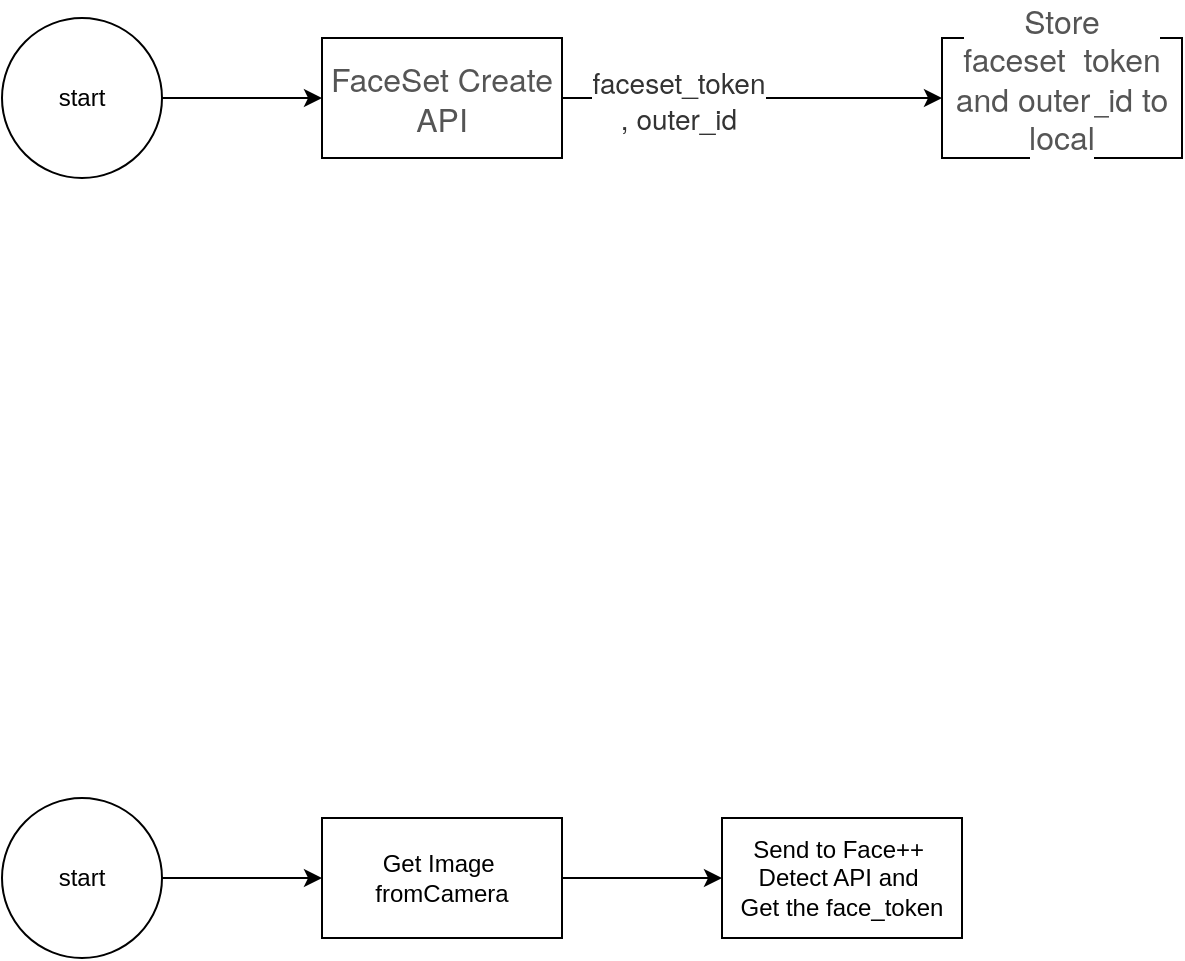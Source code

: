 <mxfile version="11.2.2" type="device" pages="1"><diagram id="291NbUhgbd2f67eALqrA" name="Page-1"><mxGraphModel dx="1422" dy="776" grid="1" gridSize="10" guides="1" tooltips="1" connect="1" arrows="1" fold="1" page="1" pageScale="1" pageWidth="827" pageHeight="1169" math="0" shadow="0"><root><mxCell id="0"/><mxCell id="1" parent="0"/><mxCell id="-ZiAGobbFPvGJyejjT0p-3" value="" style="edgeStyle=orthogonalEdgeStyle;rounded=0;orthogonalLoop=1;jettySize=auto;html=1;entryX=0;entryY=0.5;entryDx=0;entryDy=0;" edge="1" parent="1" source="-ZiAGobbFPvGJyejjT0p-1" target="-ZiAGobbFPvGJyejjT0p-4"><mxGeometry relative="1" as="geometry"><mxPoint x="200" y="470" as="targetPoint"/></mxGeometry></mxCell><mxCell id="-ZiAGobbFPvGJyejjT0p-1" value="start" style="ellipse;whiteSpace=wrap;html=1;aspect=fixed;" vertex="1" parent="1"><mxGeometry x="40" y="430" width="80" height="80" as="geometry"/></mxCell><mxCell id="-ZiAGobbFPvGJyejjT0p-6" value="" style="edgeStyle=orthogonalEdgeStyle;rounded=0;orthogonalLoop=1;jettySize=auto;html=1;" edge="1" parent="1" source="-ZiAGobbFPvGJyejjT0p-4" target="-ZiAGobbFPvGJyejjT0p-5"><mxGeometry relative="1" as="geometry"/></mxCell><mxCell id="-ZiAGobbFPvGJyejjT0p-4" value="Get Image&amp;nbsp;&lt;br&gt;fromCamera" style="rounded=0;whiteSpace=wrap;html=1;" vertex="1" parent="1"><mxGeometry x="200" y="440" width="120" height="60" as="geometry"/></mxCell><mxCell id="-ZiAGobbFPvGJyejjT0p-5" value="Send to Face++&amp;nbsp;&lt;br&gt;Detect API and&amp;nbsp;&lt;br&gt;Get the face_token" style="rounded=0;whiteSpace=wrap;html=1;" vertex="1" parent="1"><mxGeometry x="400" y="440" width="120" height="60" as="geometry"/></mxCell><mxCell id="-ZiAGobbFPvGJyejjT0p-9" style="edgeStyle=orthogonalEdgeStyle;rounded=0;orthogonalLoop=1;jettySize=auto;html=1;entryX=0;entryY=0.5;entryDx=0;entryDy=0;" edge="1" parent="1" source="-ZiAGobbFPvGJyejjT0p-7" target="-ZiAGobbFPvGJyejjT0p-8"><mxGeometry relative="1" as="geometry"/></mxCell><mxCell id="-ZiAGobbFPvGJyejjT0p-7" value="start" style="ellipse;whiteSpace=wrap;html=1;aspect=fixed;" vertex="1" parent="1"><mxGeometry x="40" y="40" width="80" height="80" as="geometry"/></mxCell><mxCell id="-ZiAGobbFPvGJyejjT0p-11" value="" style="edgeStyle=orthogonalEdgeStyle;rounded=0;orthogonalLoop=1;jettySize=auto;html=1;" edge="1" parent="1" source="-ZiAGobbFPvGJyejjT0p-8" target="-ZiAGobbFPvGJyejjT0p-10"><mxGeometry relative="1" as="geometry"/></mxCell><mxCell id="-ZiAGobbFPvGJyejjT0p-13" value="&lt;span style=&quot;color: rgb(51 , 51 , 51) ; font-family: &amp;#34;helvetica neue&amp;#34; , &amp;#34;helvetica&amp;#34; , &amp;#34;nimbus sans l&amp;#34; , &amp;#34;arial&amp;#34; , &amp;#34;liberation sans&amp;#34; , &amp;#34;pingfang sc&amp;#34; , &amp;#34;hiragino sans gb&amp;#34; , &amp;#34;source han sans cn&amp;#34; , &amp;#34;source han sans sc&amp;#34; , &amp;#34;microsoft yahei&amp;#34; , &amp;#34;wenquanyi micro hei&amp;#34; , &amp;#34;wenquanyi zen hei&amp;#34; , &amp;#34;st heiti&amp;#34; , &amp;#34;simhei&amp;#34; , &amp;#34;wenquanyi zen hei sharp&amp;#34; , sans-serif ; font-size: 14px ; text-align: left ; white-space: normal&quot;&gt;faceset_token ,&amp;nbsp;&lt;/span&gt;&lt;span style=&quot;color: rgb(51 , 51 , 51) ; font-family: &amp;#34;helvetica neue&amp;#34; , &amp;#34;helvetica&amp;#34; , &amp;#34;nimbus sans l&amp;#34; , &amp;#34;arial&amp;#34; , &amp;#34;liberation sans&amp;#34; , &amp;#34;pingfang sc&amp;#34; , &amp;#34;hiragino sans gb&amp;#34; , &amp;#34;source han sans cn&amp;#34; , &amp;#34;source han sans sc&amp;#34; , &amp;#34;microsoft yahei&amp;#34; , &amp;#34;wenquanyi micro hei&amp;#34; , &amp;#34;wenquanyi zen hei&amp;#34; , &amp;#34;st heiti&amp;#34; , &amp;#34;simhei&amp;#34; , &amp;#34;wenquanyi zen hei sharp&amp;#34; , sans-serif ; font-size: 14px ; text-align: left ; white-space: normal&quot;&gt;outer_id&lt;/span&gt;" style="text;html=1;resizable=0;points=[];align=center;verticalAlign=middle;labelBackgroundColor=#ffffff;" vertex="1" connectable="0" parent="-ZiAGobbFPvGJyejjT0p-11"><mxGeometry x="-0.388" y="-1" relative="1" as="geometry"><mxPoint as="offset"/></mxGeometry></mxCell><mxCell id="-ZiAGobbFPvGJyejjT0p-8" value="&lt;span style=&quot;color: rgb(85 , 85 , 85) ; font-family: &amp;#34;helvetica neue&amp;#34; , &amp;#34;helvetica&amp;#34; , &amp;#34;nimbus sans l&amp;#34; , &amp;#34;arial&amp;#34; , &amp;#34;liberation sans&amp;#34; , &amp;#34;pingfang sc&amp;#34; , &amp;#34;hiragino sans gb&amp;#34; , &amp;#34;source han sans cn&amp;#34; , &amp;#34;source han sans sc&amp;#34; , &amp;#34;microsoft yahei&amp;#34; , &amp;#34;wenquanyi micro hei&amp;#34; , &amp;#34;wenquanyi zen hei&amp;#34; , &amp;#34;st heiti&amp;#34; , &amp;#34;simhei&amp;#34; , &amp;#34;wenquanyi zen hei sharp&amp;#34; , sans-serif ; font-size: 16px ; white-space: normal ; background-color: rgb(255 , 255 , 255)&quot;&gt;FaceSet Create API&lt;/span&gt;" style="rounded=0;whiteSpace=wrap;html=1;" vertex="1" parent="1"><mxGeometry x="200" y="50" width="120" height="60" as="geometry"/></mxCell><mxCell id="-ZiAGobbFPvGJyejjT0p-10" value="&lt;span style=&quot;color: rgb(85 , 85 , 85) ; font-family: &amp;#34;helvetica neue&amp;#34; , &amp;#34;helvetica&amp;#34; , &amp;#34;nimbus sans l&amp;#34; , &amp;#34;arial&amp;#34; , &amp;#34;liberation sans&amp;#34; , &amp;#34;pingfang sc&amp;#34; , &amp;#34;hiragino sans gb&amp;#34; , &amp;#34;source han sans cn&amp;#34; , &amp;#34;source han sans sc&amp;#34; , &amp;#34;microsoft yahei&amp;#34; , &amp;#34;wenquanyi micro hei&amp;#34; , &amp;#34;wenquanyi zen hei&amp;#34; , &amp;#34;st heiti&amp;#34; , &amp;#34;simhei&amp;#34; , &amp;#34;wenquanyi zen hei sharp&amp;#34; , sans-serif ; font-size: 16px ; white-space: normal ; background-color: rgb(255 , 255 , 255)&quot;&gt;Store faceset_token and outer_id to local&lt;br&gt;&lt;br&gt;&lt;/span&gt;" style="rounded=0;whiteSpace=wrap;html=1;" vertex="1" parent="1"><mxGeometry x="510" y="50" width="120" height="60" as="geometry"/></mxCell></root></mxGraphModel></diagram></mxfile>
